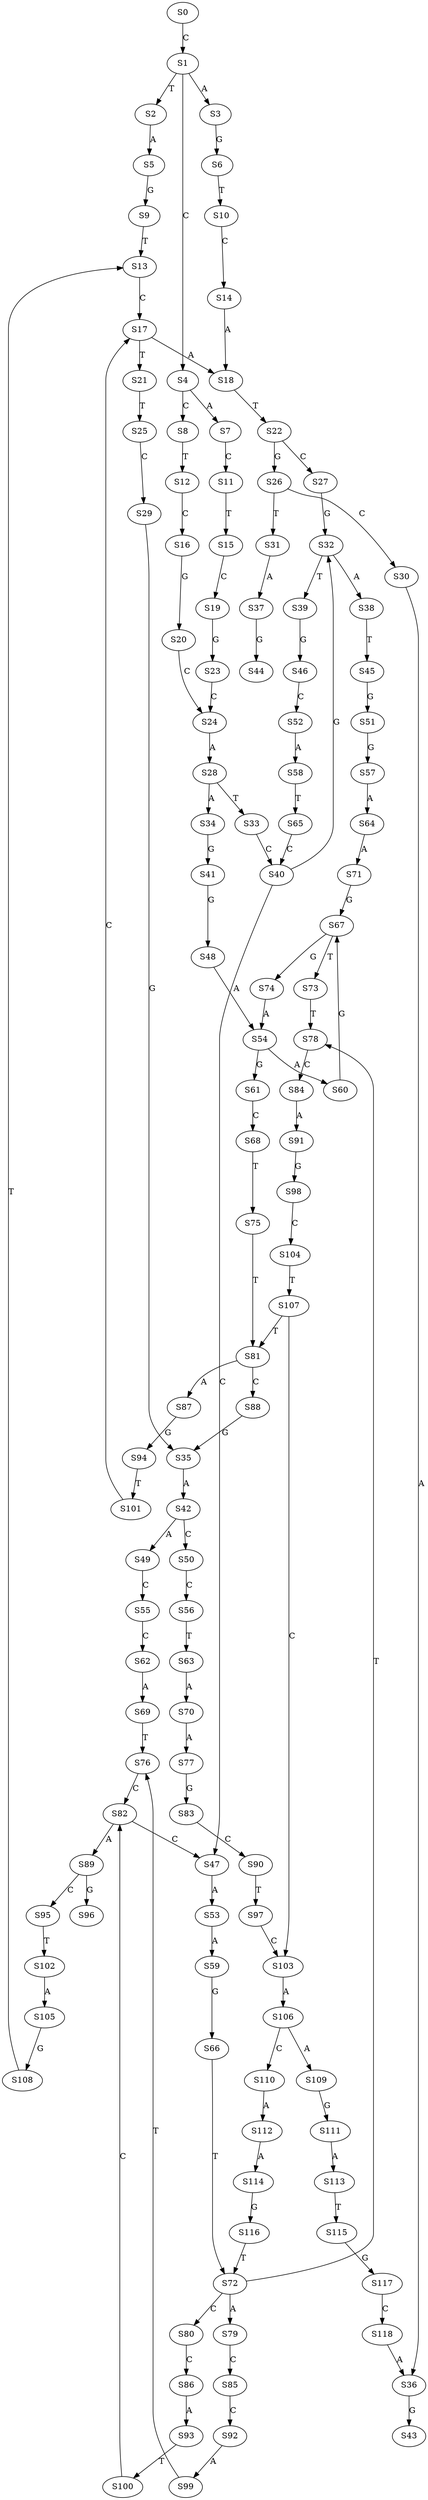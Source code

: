 strict digraph  {
	S0 -> S1 [ label = C ];
	S1 -> S2 [ label = T ];
	S1 -> S3 [ label = A ];
	S1 -> S4 [ label = C ];
	S2 -> S5 [ label = A ];
	S3 -> S6 [ label = G ];
	S4 -> S7 [ label = A ];
	S4 -> S8 [ label = C ];
	S5 -> S9 [ label = G ];
	S6 -> S10 [ label = T ];
	S7 -> S11 [ label = C ];
	S8 -> S12 [ label = T ];
	S9 -> S13 [ label = T ];
	S10 -> S14 [ label = C ];
	S11 -> S15 [ label = T ];
	S12 -> S16 [ label = C ];
	S13 -> S17 [ label = C ];
	S14 -> S18 [ label = A ];
	S15 -> S19 [ label = C ];
	S16 -> S20 [ label = G ];
	S17 -> S18 [ label = A ];
	S17 -> S21 [ label = T ];
	S18 -> S22 [ label = T ];
	S19 -> S23 [ label = G ];
	S20 -> S24 [ label = C ];
	S21 -> S25 [ label = T ];
	S22 -> S26 [ label = G ];
	S22 -> S27 [ label = C ];
	S23 -> S24 [ label = C ];
	S24 -> S28 [ label = A ];
	S25 -> S29 [ label = C ];
	S26 -> S30 [ label = C ];
	S26 -> S31 [ label = T ];
	S27 -> S32 [ label = G ];
	S28 -> S33 [ label = T ];
	S28 -> S34 [ label = A ];
	S29 -> S35 [ label = G ];
	S30 -> S36 [ label = A ];
	S31 -> S37 [ label = A ];
	S32 -> S38 [ label = A ];
	S32 -> S39 [ label = T ];
	S33 -> S40 [ label = C ];
	S34 -> S41 [ label = G ];
	S35 -> S42 [ label = A ];
	S36 -> S43 [ label = G ];
	S37 -> S44 [ label = G ];
	S38 -> S45 [ label = T ];
	S39 -> S46 [ label = G ];
	S40 -> S47 [ label = C ];
	S40 -> S32 [ label = G ];
	S41 -> S48 [ label = G ];
	S42 -> S49 [ label = A ];
	S42 -> S50 [ label = C ];
	S45 -> S51 [ label = G ];
	S46 -> S52 [ label = C ];
	S47 -> S53 [ label = A ];
	S48 -> S54 [ label = A ];
	S49 -> S55 [ label = C ];
	S50 -> S56 [ label = C ];
	S51 -> S57 [ label = G ];
	S52 -> S58 [ label = A ];
	S53 -> S59 [ label = A ];
	S54 -> S60 [ label = A ];
	S54 -> S61 [ label = G ];
	S55 -> S62 [ label = C ];
	S56 -> S63 [ label = T ];
	S57 -> S64 [ label = A ];
	S58 -> S65 [ label = T ];
	S59 -> S66 [ label = G ];
	S60 -> S67 [ label = G ];
	S61 -> S68 [ label = C ];
	S62 -> S69 [ label = A ];
	S63 -> S70 [ label = A ];
	S64 -> S71 [ label = A ];
	S65 -> S40 [ label = C ];
	S66 -> S72 [ label = T ];
	S67 -> S73 [ label = T ];
	S67 -> S74 [ label = G ];
	S68 -> S75 [ label = T ];
	S69 -> S76 [ label = T ];
	S70 -> S77 [ label = A ];
	S71 -> S67 [ label = G ];
	S72 -> S78 [ label = T ];
	S72 -> S79 [ label = A ];
	S72 -> S80 [ label = C ];
	S73 -> S78 [ label = T ];
	S74 -> S54 [ label = A ];
	S75 -> S81 [ label = T ];
	S76 -> S82 [ label = C ];
	S77 -> S83 [ label = G ];
	S78 -> S84 [ label = C ];
	S79 -> S85 [ label = C ];
	S80 -> S86 [ label = C ];
	S81 -> S87 [ label = A ];
	S81 -> S88 [ label = C ];
	S82 -> S47 [ label = C ];
	S82 -> S89 [ label = A ];
	S83 -> S90 [ label = C ];
	S84 -> S91 [ label = A ];
	S85 -> S92 [ label = C ];
	S86 -> S93 [ label = A ];
	S87 -> S94 [ label = G ];
	S88 -> S35 [ label = G ];
	S89 -> S95 [ label = C ];
	S89 -> S96 [ label = G ];
	S90 -> S97 [ label = T ];
	S91 -> S98 [ label = G ];
	S92 -> S99 [ label = A ];
	S93 -> S100 [ label = T ];
	S94 -> S101 [ label = T ];
	S95 -> S102 [ label = T ];
	S97 -> S103 [ label = C ];
	S98 -> S104 [ label = C ];
	S99 -> S76 [ label = T ];
	S100 -> S82 [ label = C ];
	S101 -> S17 [ label = C ];
	S102 -> S105 [ label = A ];
	S103 -> S106 [ label = A ];
	S104 -> S107 [ label = T ];
	S105 -> S108 [ label = G ];
	S106 -> S109 [ label = A ];
	S106 -> S110 [ label = C ];
	S107 -> S81 [ label = T ];
	S107 -> S103 [ label = C ];
	S108 -> S13 [ label = T ];
	S109 -> S111 [ label = G ];
	S110 -> S112 [ label = A ];
	S111 -> S113 [ label = A ];
	S112 -> S114 [ label = A ];
	S113 -> S115 [ label = T ];
	S114 -> S116 [ label = G ];
	S115 -> S117 [ label = G ];
	S116 -> S72 [ label = T ];
	S117 -> S118 [ label = C ];
	S118 -> S36 [ label = A ];
}
